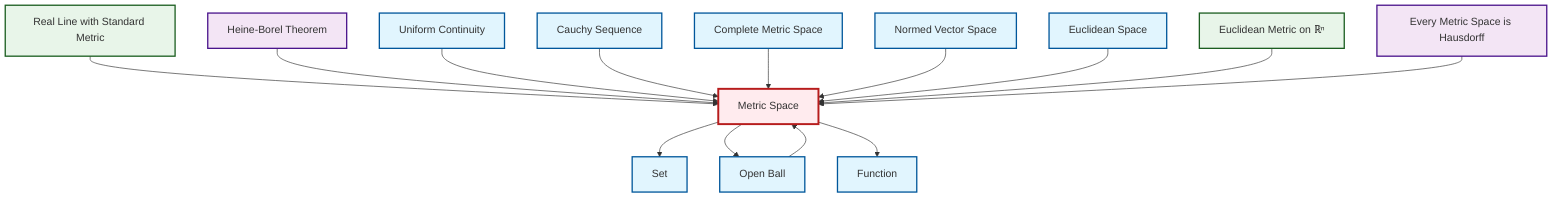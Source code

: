 graph TD
    classDef definition fill:#e1f5fe,stroke:#01579b,stroke-width:2px
    classDef theorem fill:#f3e5f5,stroke:#4a148c,stroke-width:2px
    classDef axiom fill:#fff3e0,stroke:#e65100,stroke-width:2px
    classDef example fill:#e8f5e9,stroke:#1b5e20,stroke-width:2px
    classDef current fill:#ffebee,stroke:#b71c1c,stroke-width:3px
    def-normed-vector-space["Normed Vector Space"]:::definition
    def-set["Set"]:::definition
    thm-metric-hausdorff["Every Metric Space is Hausdorff"]:::theorem
    def-euclidean-space["Euclidean Space"]:::definition
    def-uniform-continuity["Uniform Continuity"]:::definition
    def-function["Function"]:::definition
    ex-euclidean-metric["Euclidean Metric on ℝⁿ"]:::example
    def-complete-metric-space["Complete Metric Space"]:::definition
    ex-real-line-metric["Real Line with Standard Metric"]:::example
    def-open-ball["Open Ball"]:::definition
    def-metric-space["Metric Space"]:::definition
    thm-heine-borel["Heine-Borel Theorem"]:::theorem
    def-cauchy-sequence["Cauchy Sequence"]:::definition
    def-metric-space --> def-set
    ex-real-line-metric --> def-metric-space
    thm-heine-borel --> def-metric-space
    def-uniform-continuity --> def-metric-space
    def-metric-space --> def-open-ball
    def-cauchy-sequence --> def-metric-space
    def-complete-metric-space --> def-metric-space
    def-normed-vector-space --> def-metric-space
    def-euclidean-space --> def-metric-space
    def-metric-space --> def-function
    def-open-ball --> def-metric-space
    ex-euclidean-metric --> def-metric-space
    thm-metric-hausdorff --> def-metric-space
    class def-metric-space current